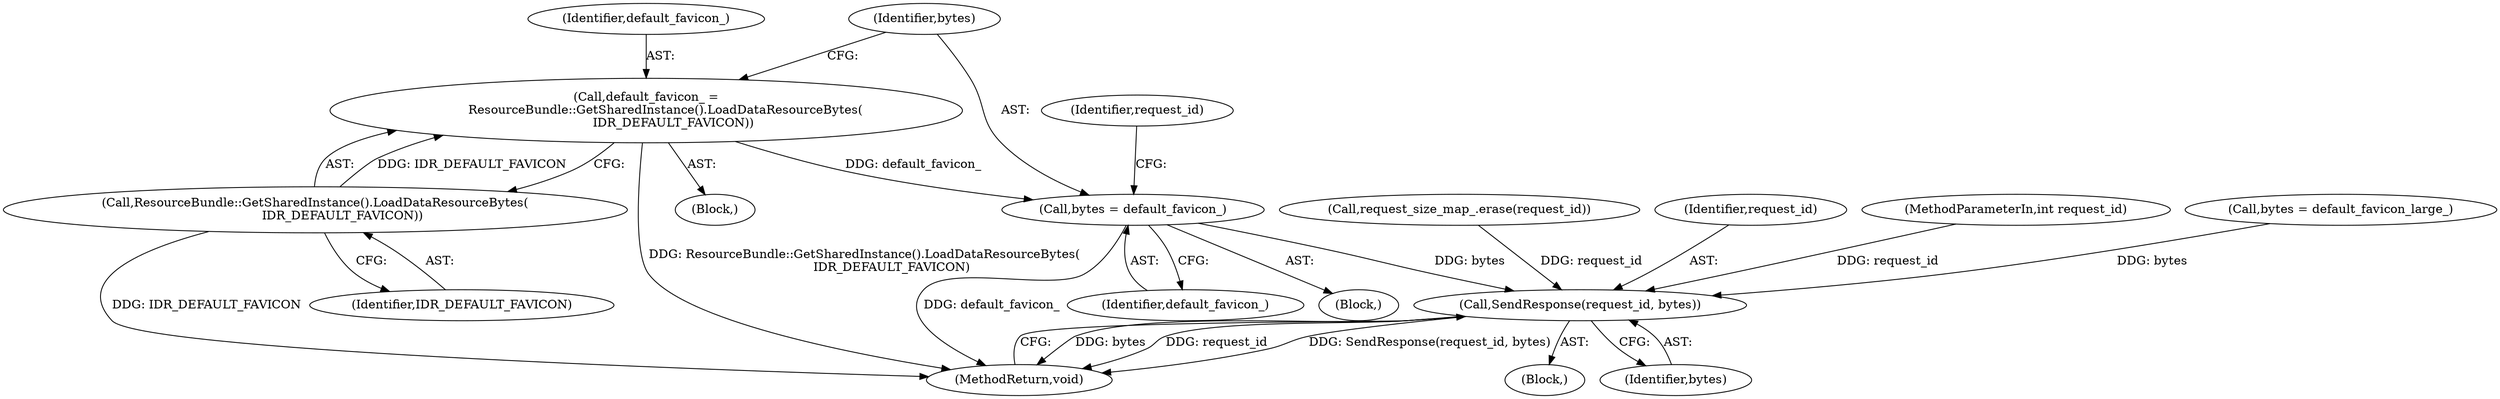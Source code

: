 digraph "0_Chrome_abbd2f4b36da8c89e6f3002eb84f60064a6ff067@pointer" {
"1000135" [label="(Call,bytes = default_favicon_)"];
"1000131" [label="(Call,default_favicon_ =\n          ResourceBundle::GetSharedInstance().LoadDataResourceBytes(\n              IDR_DEFAULT_FAVICON))"];
"1000133" [label="(Call,ResourceBundle::GetSharedInstance().LoadDataResourceBytes(\n              IDR_DEFAULT_FAVICON))"];
"1000140" [label="(Call,SendResponse(request_id, bytes))"];
"1000102" [label="(Block,)"];
"1000142" [label="(Identifier,bytes)"];
"1000126" [label="(Block,)"];
"1000138" [label="(Call,request_size_map_.erase(request_id))"];
"1000141" [label="(Identifier,request_id)"];
"1000130" [label="(Block,)"];
"1000139" [label="(Identifier,request_id)"];
"1000131" [label="(Call,default_favicon_ =\n          ResourceBundle::GetSharedInstance().LoadDataResourceBytes(\n              IDR_DEFAULT_FAVICON))"];
"1000132" [label="(Identifier,default_favicon_)"];
"1000135" [label="(Call,bytes = default_favicon_)"];
"1000101" [label="(MethodParameterIn,int request_id)"];
"1000137" [label="(Identifier,default_favicon_)"];
"1000136" [label="(Identifier,bytes)"];
"1000140" [label="(Call,SendResponse(request_id, bytes))"];
"1000143" [label="(MethodReturn,void)"];
"1000133" [label="(Call,ResourceBundle::GetSharedInstance().LoadDataResourceBytes(\n              IDR_DEFAULT_FAVICON))"];
"1000134" [label="(Identifier,IDR_DEFAULT_FAVICON)"];
"1000122" [label="(Call,bytes = default_favicon_large_)"];
"1000135" -> "1000126"  [label="AST: "];
"1000135" -> "1000137"  [label="CFG: "];
"1000136" -> "1000135"  [label="AST: "];
"1000137" -> "1000135"  [label="AST: "];
"1000139" -> "1000135"  [label="CFG: "];
"1000135" -> "1000143"  [label="DDG: default_favicon_"];
"1000131" -> "1000135"  [label="DDG: default_favicon_"];
"1000135" -> "1000140"  [label="DDG: bytes"];
"1000131" -> "1000130"  [label="AST: "];
"1000131" -> "1000133"  [label="CFG: "];
"1000132" -> "1000131"  [label="AST: "];
"1000133" -> "1000131"  [label="AST: "];
"1000136" -> "1000131"  [label="CFG: "];
"1000131" -> "1000143"  [label="DDG: ResourceBundle::GetSharedInstance().LoadDataResourceBytes(\n              IDR_DEFAULT_FAVICON)"];
"1000133" -> "1000131"  [label="DDG: IDR_DEFAULT_FAVICON"];
"1000133" -> "1000134"  [label="CFG: "];
"1000134" -> "1000133"  [label="AST: "];
"1000133" -> "1000143"  [label="DDG: IDR_DEFAULT_FAVICON"];
"1000140" -> "1000102"  [label="AST: "];
"1000140" -> "1000142"  [label="CFG: "];
"1000141" -> "1000140"  [label="AST: "];
"1000142" -> "1000140"  [label="AST: "];
"1000143" -> "1000140"  [label="CFG: "];
"1000140" -> "1000143"  [label="DDG: bytes"];
"1000140" -> "1000143"  [label="DDG: request_id"];
"1000140" -> "1000143"  [label="DDG: SendResponse(request_id, bytes)"];
"1000138" -> "1000140"  [label="DDG: request_id"];
"1000101" -> "1000140"  [label="DDG: request_id"];
"1000122" -> "1000140"  [label="DDG: bytes"];
}

